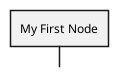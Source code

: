 {
  "sha1": "ktk6q607l5wdwfb2r5usb7e5o57b0lw",
  "insertion": {
    "when": "2024-06-03T18:59:33.353Z",
    "user": "plantuml@gmail.com"
  }
}
@startwbs
skinparam useBetaStyle true
<style>
</style>
+ My First Node
@endwbs
